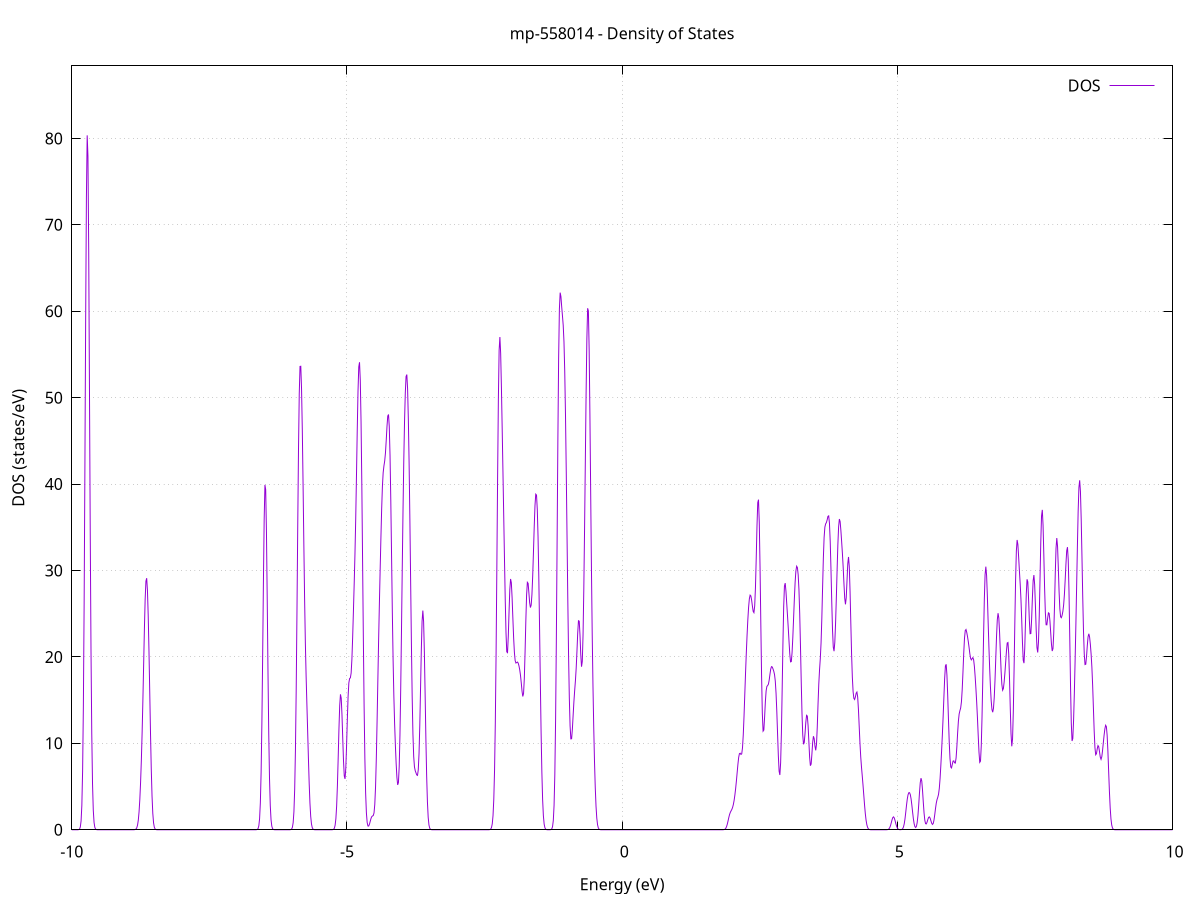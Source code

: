 set title 'mp-558014 - Density of States'
set xlabel 'Energy (eV)'
set ylabel 'DOS (states/eV)'
set grid
set xrange [-10:10]
set yrange [0:88.392]
set xzeroaxis lt -1
set terminal png size 800,600
set output 'mp-558014_dos_gnuplot.png'
plot '-' using 1:2 with lines title 'DOS'
-17.649100 0.000000
-17.635200 0.000000
-17.621400 0.000000
-17.607500 0.000000
-17.593700 0.000000
-17.579800 0.000000
-17.565900 0.000000
-17.552100 0.000000
-17.538200 0.000000
-17.524400 0.000000
-17.510500 0.000000
-17.496600 0.000000
-17.482800 0.000000
-17.468900 0.000000
-17.455000 0.000000
-17.441200 0.000000
-17.427300 0.000000
-17.413500 0.000000
-17.399600 0.000000
-17.385700 0.000000
-17.371900 0.000000
-17.358000 0.000000
-17.344200 0.000000
-17.330300 0.000000
-17.316400 0.000000
-17.302600 0.000000
-17.288700 0.000000
-17.274800 0.000000
-17.261000 0.000000
-17.247100 0.000000
-17.233300 0.000000
-17.219400 0.000000
-17.205500 0.000000
-17.191700 0.000000
-17.177800 0.000000
-17.164000 0.000000
-17.150100 0.000000
-17.136200 0.000000
-17.122400 0.000000
-17.108500 0.000000
-17.094600 0.000000
-17.080800 0.000000
-17.066900 0.000000
-17.053100 0.000000
-17.039200 0.000000
-17.025300 0.000000
-17.011500 0.000000
-16.997600 0.000000
-16.983800 0.000000
-16.969900 0.000000
-16.956000 0.000000
-16.942200 0.000000
-16.928300 0.000000
-16.914400 0.000000
-16.900600 0.000000
-16.886700 0.000000
-16.872900 0.000000
-16.859000 0.000000
-16.845100 0.000000
-16.831300 0.000000
-16.817400 0.000000
-16.803600 0.000000
-16.789700 0.000000
-16.775800 0.000000
-16.762000 0.000000
-16.748100 0.000000
-16.734200 0.000000
-16.720400 0.000000
-16.706500 0.000000
-16.692700 0.000000
-16.678800 0.000000
-16.664900 0.000000
-16.651100 0.000000
-16.637200 0.000000
-16.623400 0.000000
-16.609500 0.000000
-16.595600 0.000000
-16.581800 0.000000
-16.567900 0.000000
-16.554100 0.000000
-16.540200 0.000200
-16.526300 0.001300
-16.512500 0.006500
-16.498600 0.029200
-16.484700 0.113000
-16.470900 0.381700
-16.457000 1.122800
-16.443200 2.876500
-16.429300 6.416100
-16.415400 12.453400
-16.401600 21.019800
-16.387700 30.830300
-16.373900 39.264200
-16.360000 43.385800
-16.346100 41.562400
-16.332300 34.493800
-16.318400 24.784100
-16.304500 15.407200
-16.290700 8.282200
-16.276800 3.847800
-16.263000 1.544200
-16.249100 0.535100
-16.235200 0.160000
-16.221400 0.041300
-16.207500 0.009200
-16.193700 0.001800
-16.179800 0.000400
-16.165900 0.000500
-16.152100 0.003000
-16.138200 0.015600
-16.124300 0.069900
-16.110500 0.271800
-16.096600 0.915300
-16.082800 2.669100
-16.068900 6.742900
-16.055000 14.759800
-16.041200 27.999600
-16.027300 46.040100
-16.013500 65.630200
-15.999600 81.116500
-15.985700 86.935000
-15.971900 80.795800
-15.958000 65.118800
-15.944100 45.513900
-15.930300 27.585700
-15.916400 14.497400
-15.902600 6.605500
-15.888700 2.608900
-15.874800 0.893000
-15.861000 0.264900
-15.847100 0.068000
-15.833300 0.015100
-15.819400 0.002900
-15.805500 0.000500
-15.791700 0.000100
-15.777800 0.000000
-15.763900 0.000000
-15.750100 0.000000
-15.736200 0.000000
-15.722400 0.000000
-15.708500 0.000000
-15.694600 0.000000
-15.680800 0.000000
-15.666900 0.000000
-15.653100 0.000000
-15.639200 0.000000
-15.625300 0.000000
-15.611500 0.000000
-15.597600 0.000000
-15.583700 0.000000
-15.569900 0.000000
-15.556000 0.000000
-15.542200 0.000000
-15.528300 0.000000
-15.514400 0.000000
-15.500600 0.000000
-15.486700 0.000000
-15.472900 0.000000
-15.459000 0.000000
-15.445100 0.000000
-15.431300 0.000000
-15.417400 0.000000
-15.403500 0.000000
-15.389700 0.000000
-15.375800 0.000000
-15.362000 0.000000
-15.348100 0.000000
-15.334200 0.000000
-15.320400 0.000000
-15.306500 0.000000
-15.292700 0.000000
-15.278800 0.000000
-15.264900 0.000000
-15.251100 0.000000
-15.237200 0.000000
-15.223400 0.000000
-15.209500 0.000000
-15.195600 0.000000
-15.181800 0.000000
-15.167900 0.000000
-15.154000 0.000000
-15.140200 0.000200
-15.126300 0.001400
-15.112500 0.007800
-15.098600 0.037700
-15.084700 0.156700
-15.070900 0.564500
-15.057000 1.759300
-15.043200 4.744400
-15.029300 11.069200
-15.015400 22.341800
-15.001600 39.007600
-14.987700 58.908700
-14.973800 76.947000
-14.960000 86.933000
-14.946100 84.951900
-14.932300 71.811200
-14.918400 52.516500
-14.904500 33.232000
-14.890700 18.199500
-14.876800 8.627900
-14.863000 3.541600
-14.849100 1.259100
-14.835200 0.387700
-14.821400 0.103500
-14.807500 0.023900
-14.793600 0.004800
-14.779800 0.000800
-14.765900 0.000100
-14.752100 0.000000
-14.738200 0.000000
-14.724300 0.000000
-14.710500 0.000000
-14.696600 0.000000
-14.682800 0.000000
-14.668900 0.000000
-14.655000 0.000000
-14.641200 0.000000
-14.627300 0.000000
-14.613400 0.000000
-14.599600 0.000000
-14.585700 0.000000
-14.571900 0.000000
-14.558000 0.000000
-14.544100 0.000000
-14.530300 0.000000
-14.516400 0.000000
-14.502600 0.000000
-14.488700 0.000000
-14.474800 0.000000
-14.461000 0.000000
-14.447100 0.000000
-14.433200 0.000000
-14.419400 0.000000
-14.405500 0.000000
-14.391700 0.000000
-14.377800 0.000000
-14.363900 0.000000
-14.350100 0.000000
-14.336200 0.000000
-14.322400 0.000000
-14.308500 0.000000
-14.294600 0.000000
-14.280800 0.000000
-14.266900 0.000000
-14.253000 0.000000
-14.239200 0.000000
-14.225300 0.000000
-14.211500 0.000000
-14.197600 0.000000
-14.183700 0.000000
-14.169900 0.000000
-14.156000 0.000000
-14.142200 0.000000
-14.128300 0.000000
-14.114400 0.000000
-14.100600 0.000000
-14.086700 0.000000
-14.072800 0.000000
-14.059000 0.000000
-14.045100 0.000000
-14.031300 0.000000
-14.017400 0.000000
-14.003500 0.000000
-13.989700 0.000000
-13.975800 0.000000
-13.962000 0.000000
-13.948100 0.000000
-13.934200 0.000000
-13.920400 0.000000
-13.906500 0.000000
-13.892700 0.000000
-13.878800 0.000000
-13.864900 0.000000
-13.851100 0.000000
-13.837200 0.000000
-13.823300 0.000000
-13.809500 0.000000
-13.795600 0.000000
-13.781800 0.000000
-13.767900 0.000000
-13.754000 0.000000
-13.740200 0.000000
-13.726300 0.000000
-13.712500 0.000000
-13.698600 0.000000
-13.684700 0.000000
-13.670900 0.000000
-13.657000 0.000000
-13.643100 0.000000
-13.629300 0.000300
-13.615400 0.001600
-13.601600 0.007800
-13.587700 0.033500
-13.573800 0.126500
-13.560000 0.420600
-13.546100 1.233500
-13.532300 3.196500
-13.518400 7.330500
-13.504500 14.888500
-13.490700 26.786400
-13.476800 42.671900
-13.462900 60.133300
-13.449100 74.855500
-13.435200 82.170900
-13.421400 79.388200
-13.407500 67.367800
-13.393600 50.109600
-13.379800 32.607000
-13.365900 18.528100
-13.352100 9.178300
-13.338200 3.958000
-13.324300 1.484000
-13.310500 0.483200
-13.296600 0.136500
-13.282700 0.033400
-13.268900 0.007100
-13.255000 0.001300
-13.241200 0.000200
-13.227300 0.000000
-13.213400 0.000000
-13.199600 0.000000
-13.185700 0.000000
-13.171900 0.000000
-13.158000 0.000000
-13.144100 0.000000
-13.130300 0.000000
-13.116400 0.000000
-13.102500 0.000000
-13.088700 0.000000
-13.074800 0.000000
-13.061000 0.000000
-13.047100 0.000000
-13.033200 0.000000
-13.019400 0.000000
-13.005500 0.000000
-12.991700 0.000000
-12.977800 0.000000
-12.963900 0.000000
-12.950100 0.000000
-12.936200 0.000000
-12.922300 0.000000
-12.908500 0.000000
-12.894600 0.000000
-12.880800 0.000000
-12.866900 0.000000
-12.853000 0.000000
-12.839200 0.000000
-12.825300 0.000000
-12.811500 0.000000
-12.797600 0.000000
-12.783700 0.000000
-12.769900 0.000000
-12.756000 0.000000
-12.742200 0.000000
-12.728300 0.000000
-12.714400 0.000000
-12.700600 0.000000
-12.686700 0.000000
-12.672800 0.000000
-12.659000 0.000000
-12.645100 0.000000
-12.631300 0.000000
-12.617400 0.000000
-12.603500 0.000000
-12.589700 0.000000
-12.575800 0.000000
-12.562000 0.000000
-12.548100 0.000000
-12.534200 0.000000
-12.520400 0.000000
-12.506500 0.000000
-12.492600 0.000000
-12.478800 0.000000
-12.464900 0.000000
-12.451100 0.000000
-12.437200 0.000000
-12.423300 0.000000
-12.409500 0.000000
-12.395600 0.000000
-12.381800 0.000000
-12.367900 0.000000
-12.354000 0.000000
-12.340200 0.000000
-12.326300 0.000000
-12.312400 0.000000
-12.298600 0.000000
-12.284700 0.000000
-12.270900 0.000000
-12.257000 0.000000
-12.243100 0.000000
-12.229300 0.000000
-12.215400 0.000000
-12.201600 0.000000
-12.187700 0.000000
-12.173800 0.000000
-12.160000 0.000000
-12.146100 0.000000
-12.132200 0.000000
-12.118400 0.000000
-12.104500 0.000000
-12.090700 0.000000
-12.076800 0.000000
-12.062900 0.000000
-12.049100 0.000000
-12.035200 0.000000
-12.021400 0.000000
-12.007500 0.000000
-11.993600 0.000000
-11.979800 0.000000
-11.965900 0.000000
-11.952000 0.000000
-11.938200 0.000000
-11.924300 0.000000
-11.910500 0.000000
-11.896600 0.000000
-11.882700 0.000000
-11.868900 0.000000
-11.855000 0.000000
-11.841200 0.000000
-11.827300 0.000000
-11.813400 0.000000
-11.799600 0.000100
-11.785700 0.000600
-11.771800 0.003600
-11.758000 0.017800
-11.744100 0.075500
-11.730300 0.278200
-11.716400 0.890800
-11.702500 2.481900
-11.688700 6.027800
-11.674800 12.786200
-11.661000 23.740200
-11.647100 38.675800
-11.633200 55.428600
-11.619400 70.076000
-11.605500 78.377200
-11.591600 77.778000
-11.577800 68.675400
-11.563900 54.097000
-11.550100 38.103900
-11.536200 24.041200
-11.522300 13.601400
-11.508500 6.901100
-11.494600 3.137500
-11.480800 1.275800
-11.466900 0.462800
-11.453000 0.149200
-11.439200 0.042600
-11.425300 0.010700
-11.411500 0.002400
-11.397600 0.000500
-11.383700 0.000100
-11.369900 0.000000
-11.356000 0.000000
-11.342100 0.000000
-11.328300 0.000000
-11.314400 0.000000
-11.300600 0.000000
-11.286700 0.000000
-11.272800 0.000000
-11.259000 0.000000
-11.245100 0.000000
-11.231300 0.000000
-11.217400 0.000000
-11.203500 0.000000
-11.189700 0.000000
-11.175800 0.000000
-11.161900 0.000000
-11.148100 0.000000
-11.134200 0.000000
-11.120400 0.000000
-11.106500 0.000000
-11.092600 0.000000
-11.078800 0.000000
-11.064900 0.000000
-11.051100 0.000000
-11.037200 0.000000
-11.023300 0.000000
-11.009500 0.000000
-10.995600 0.000000
-10.981700 0.000000
-10.967900 0.000000
-10.954000 0.000000
-10.940200 0.000000
-10.926300 0.000000
-10.912400 0.000000
-10.898600 0.000000
-10.884700 0.000000
-10.870900 0.000000
-10.857000 0.000000
-10.843100 0.000000
-10.829300 0.000000
-10.815400 0.000000
-10.801500 0.000000
-10.787700 0.000000
-10.773800 0.000000
-10.760000 0.000000
-10.746100 0.000000
-10.732200 0.000000
-10.718400 0.000000
-10.704500 0.000000
-10.690700 0.000000
-10.676800 0.000000
-10.662900 0.000000
-10.649100 0.000000
-10.635200 0.000000
-10.621300 0.000000
-10.607500 0.000000
-10.593600 0.000000
-10.579800 0.000000
-10.565900 0.000000
-10.552000 0.000000
-10.538200 0.000000
-10.524300 0.000000
-10.510500 0.000000
-10.496600 0.000000
-10.482700 0.000000
-10.468900 0.000000
-10.455000 0.000000
-10.441100 0.000000
-10.427300 0.000000
-10.413400 0.000000
-10.399600 0.000000
-10.385700 0.000000
-10.371800 0.000000
-10.358000 0.000000
-10.344100 0.000000
-10.330300 0.000000
-10.316400 0.000000
-10.302500 0.000000
-10.288700 0.000000
-10.274800 0.000000
-10.260900 0.000000
-10.247100 0.000000
-10.233200 0.000000
-10.219400 0.000000
-10.205500 0.000000
-10.191600 0.000000
-10.177800 0.000000
-10.163900 0.000000
-10.150100 0.000000
-10.136200 0.000000
-10.122300 0.000000
-10.108500 0.000000
-10.094600 0.000000
-10.080800 0.000000
-10.066900 0.000000
-10.053000 0.000000
-10.039200 0.000000
-10.025300 0.000000
-10.011400 0.000000
-9.997600 0.000000
-9.983700 0.000000
-9.969900 0.000000
-9.956000 0.000000
-9.942100 0.000000
-9.928300 0.000000
-9.914400 0.000100
-9.900600 0.000700
-9.886700 0.004200
-9.872800 0.020600
-9.859000 0.087500
-9.845100 0.321300
-9.831200 1.022500
-9.817400 2.825000
-9.803500 6.790700
-9.789700 14.232400
-9.775800 26.071700
-9.761900 41.849600
-9.748100 59.015700
-9.734200 73.296100
-9.720400 80.356400
-9.706500 77.920800
-9.692600 66.944200
-9.678800 51.029100
-9.664900 34.554100
-9.651000 20.807300
-9.637200 11.151300
-9.623300 5.321600
-9.609500 2.261200
-9.595600 0.854700
-9.581700 0.286900
-9.567900 0.085300
-9.554000 0.022400
-9.540200 0.005200
-9.526300 0.001000
-9.512400 0.000200
-9.498600 0.000000
-9.484700 0.000000
-9.470800 0.000000
-9.457000 0.000000
-9.443100 0.000000
-9.429300 0.000000
-9.415400 0.000000
-9.401500 0.000000
-9.387700 0.000000
-9.373800 0.000000
-9.360000 0.000000
-9.346100 0.000000
-9.332200 0.000000
-9.318400 0.000000
-9.304500 0.000000
-9.290600 0.000000
-9.276800 0.000000
-9.262900 0.000000
-9.249100 0.000000
-9.235200 0.000000
-9.221300 0.000000
-9.207500 0.000000
-9.193600 0.000000
-9.179800 0.000000
-9.165900 0.000000
-9.152000 0.000000
-9.138200 0.000000
-9.124300 0.000000
-9.110400 0.000000
-9.096600 0.000000
-9.082700 0.000000
-9.068900 0.000000
-9.055000 0.000000
-9.041100 0.000000
-9.027300 0.000000
-9.013400 0.000000
-8.999600 0.000000
-8.985700 0.000000
-8.971800 0.000000
-8.958000 0.000000
-8.944100 0.000000
-8.930200 0.000000
-8.916400 0.000000
-8.902500 0.000100
-8.888700 0.000500
-8.874800 0.002100
-8.860900 0.008300
-8.847100 0.028600
-8.833200 0.086500
-8.819400 0.229300
-8.805500 0.535600
-8.791600 1.112100
-8.777800 2.072300
-8.763900 3.509100
-8.750100 5.480700
-8.736200 8.025200
-8.722300 11.175800
-8.708500 14.920900
-8.694600 19.087400
-8.680700 23.231500
-8.666900 26.679900
-8.653000 28.767700
-8.639200 29.112000
-8.625300 27.701400
-8.611400 24.779600
-8.597600 20.712600
-8.583700 15.983200
-8.569900 11.213600
-8.556000 7.047000
-8.542100 3.918300
-8.528300 1.910000
-8.514400 0.811000
-8.500500 0.298700
-8.486700 0.095100
-8.472800 0.026200
-8.459000 0.006200
-8.445100 0.001300
-8.431200 0.000200
-8.417400 0.000000
-8.403500 0.000000
-8.389700 0.000000
-8.375800 0.000000
-8.361900 0.000000
-8.348100 0.000000
-8.334200 0.000000
-8.320300 0.000000
-8.306500 0.000000
-8.292600 0.000000
-8.278800 0.000000
-8.264900 0.000000
-8.251000 0.000000
-8.237200 0.000000
-8.223300 0.000000
-8.209500 0.000000
-8.195600 0.000000
-8.181700 0.000000
-8.167900 0.000000
-8.154000 0.000000
-8.140100 0.000000
-8.126300 0.000000
-8.112400 0.000000
-8.098600 0.000000
-8.084700 0.000000
-8.070800 0.000000
-8.057000 0.000000
-8.043100 0.000000
-8.029300 0.000000
-8.015400 0.000000
-8.001500 0.000000
-7.987700 0.000000
-7.973800 0.000000
-7.959900 0.000000
-7.946100 0.000000
-7.932200 0.000000
-7.918400 0.000000
-7.904500 0.000000
-7.890600 0.000000
-7.876800 0.000000
-7.862900 0.000000
-7.849100 0.000000
-7.835200 0.000000
-7.821300 0.000000
-7.807500 0.000000
-7.793600 0.000000
-7.779700 0.000000
-7.765900 0.000000
-7.752000 0.000000
-7.738200 0.000000
-7.724300 0.000000
-7.710400 0.000000
-7.696600 0.000000
-7.682700 0.000000
-7.668900 0.000000
-7.655000 0.000000
-7.641100 0.000000
-7.627300 0.000000
-7.613400 0.000000
-7.599500 0.000000
-7.585700 0.000000
-7.571800 0.000000
-7.558000 0.000000
-7.544100 0.000000
-7.530200 0.000000
-7.516400 0.000000
-7.502500 0.000000
-7.488700 0.000000
-7.474800 0.000000
-7.460900 0.000000
-7.447100 0.000000
-7.433200 0.000000
-7.419400 0.000000
-7.405500 0.000000
-7.391600 0.000000
-7.377800 0.000000
-7.363900 0.000000
-7.350000 0.000000
-7.336200 0.000000
-7.322300 0.000000
-7.308500 0.000000
-7.294600 0.000000
-7.280700 0.000000
-7.266900 0.000000
-7.253000 0.000000
-7.239200 0.000000
-7.225300 0.000000
-7.211400 0.000000
-7.197600 0.000000
-7.183700 0.000000
-7.169800 0.000000
-7.156000 0.000000
-7.142100 0.000000
-7.128300 0.000000
-7.114400 0.000000
-7.100500 0.000000
-7.086700 0.000000
-7.072800 0.000000
-7.059000 0.000000
-7.045100 0.000000
-7.031200 0.000000
-7.017400 0.000000
-7.003500 0.000000
-6.989600 0.000000
-6.975800 0.000000
-6.961900 0.000000
-6.948100 0.000000
-6.934200 0.000000
-6.920300 0.000000
-6.906500 0.000000
-6.892600 0.000000
-6.878800 0.000000
-6.864900 0.000000
-6.851000 0.000000
-6.837200 0.000000
-6.823300 0.000000
-6.809400 0.000000
-6.795600 0.000000
-6.781700 0.000000
-6.767900 0.000000
-6.754000 0.000000
-6.740100 0.000000
-6.726300 0.000000
-6.712400 0.000000
-6.698600 0.000000
-6.684700 0.000000
-6.670800 0.000300
-6.657000 0.001700
-6.643100 0.008700
-6.629200 0.037500
-6.615400 0.140600
-6.601500 0.455700
-6.587700 1.279800
-6.573800 3.121100
-6.559900 6.626800
-6.546100 12.285500
-6.532200 19.952100
-6.518400 28.481400
-6.504500 35.852400
-6.490600 39.907400
-6.476800 39.356000
-6.462900 34.417600
-6.449000 26.685500
-6.435200 18.322900
-6.421300 11.120700
-6.407500 5.952700
-6.393600 2.803600
-6.379700 1.159200
-6.365900 0.419900
-6.352000 0.133000
-6.338200 0.036700
-6.324300 0.008900
-6.310400 0.001900
-6.296600 0.000300
-6.282700 0.000100
-6.268800 0.000000
-6.255000 0.000000
-6.241100 0.000000
-6.227300 0.000000
-6.213400 0.000000
-6.199500 0.000000
-6.185700 0.000000
-6.171800 0.000000
-6.158000 0.000000
-6.144100 0.000000
-6.130200 0.000000
-6.116400 0.000000
-6.102500 0.000000
-6.088700 0.000000
-6.074800 0.000000
-6.060900 0.000200
-6.047100 0.001000
-6.033200 0.005200
-6.019300 0.022600
-6.005500 0.085700
-5.991600 0.284100
-5.977800 0.823800
-5.963900 2.096400
-5.950000 4.693900
-5.936200 9.273900
-5.922300 16.221100
-5.908500 25.224400
-5.894600 35.081200
-5.880700 44.019500
-5.866900 50.450100
-5.853000 53.616600
-5.839100 53.633300
-5.825300 51.005000
-5.811400 46.244000
-5.797600 39.957000
-5.783700 33.078400
-5.769800 26.714500
-5.756000 21.602600
-5.742100 17.729200
-5.728300 14.520500
-5.714400 11.412700
-5.700500 8.275300
-5.686700 5.382700
-5.672800 3.088900
-5.658900 1.549500
-5.645100 0.676000
-5.631200 0.255800
-5.617400 0.083800
-5.603500 0.023800
-5.589600 0.005800
-5.575800 0.001200
-5.561900 0.000200
-5.548100 0.000000
-5.534200 0.000000
-5.520300 0.000000
-5.506500 0.000000
-5.492600 0.000000
-5.478700 0.000000
-5.464900 0.000000
-5.451000 0.000000
-5.437200 0.000000
-5.423300 0.000000
-5.409400 0.000000
-5.395600 0.000000
-5.381700 0.000000
-5.367900 0.000000
-5.354000 0.000000
-5.340100 0.000000
-5.326300 0.000000
-5.312400 0.000000
-5.298500 0.000100
-5.284700 0.000600
-5.270800 0.003200
-5.257000 0.014100
-5.243100 0.054400
-5.229200 0.180400
-5.215400 0.516900
-5.201500 1.279700
-5.187700 2.741300
-5.173800 5.092100
-5.159900 8.225400
-5.146100 11.598400
-5.132200 14.348400
-5.118300 15.672300
-5.104500 15.230700
-5.090600 13.296200
-5.076800 10.587500
-5.062900 7.972300
-5.049000 6.227400
-5.035200 5.889700
-5.021300 7.133300
-5.007500 9.662500
-4.993600 12.730600
-4.979700 15.399300
-4.965900 16.996200
-4.952000 17.504000
-4.938200 17.579000
-4.924300 18.128100
-4.910400 19.721700
-4.896600 22.282600
-4.882700 25.308800
-4.868800 28.442900
-4.855000 31.843600
-4.841100 35.962200
-4.827300 40.929700
-4.813400 46.187400
-4.799500 50.716700
-4.785700 53.559200
-4.771800 54.099800
-4.758000 52.014700
-4.744100 47.214200
-4.730200 39.998900
-4.716400 31.235300
-4.702500 22.232500
-4.688600 14.293600
-4.674800 8.243800
-4.660900 4.246800
-4.647100 1.960500
-4.633200 0.849200
-4.619300 0.440600
-4.605500 0.427300
-4.591600 0.639900
-4.577800 0.966500
-4.563900 1.294200
-4.550000 1.515700
-4.536200 1.595200
-4.522300 1.645100
-4.508400 1.954100
-4.494600 2.931800
-4.480700 4.966100
-4.466900 8.223300
-4.453000 12.491600
-4.439100 17.222800
-4.425300 21.829400
-4.411400 26.034600
-4.397600 29.934100
-4.383700 33.672600
-4.369800 37.085100
-4.356000 39.734600
-4.342100 41.337000
-4.328200 42.111500
-4.314400 42.679200
-4.300500 43.613200
-4.286700 45.053500
-4.272800 46.667000
-4.258900 47.872100
-4.245100 48.053200
-4.231200 46.653600
-4.217400 43.300400
-4.203500 38.068600
-4.189600 31.666500
-4.175800 25.217500
-4.161900 19.692000
-4.148000 15.453500
-4.134200 12.283600
-4.120300 9.772000
-4.106500 7.681600
-4.092600 6.063500
-4.078700 5.192600
-4.064900 5.465300
-4.051000 7.293000
-4.037200 10.947800
-4.023300 16.372000
-4.009400 23.070200
-3.995600 30.211500
-3.981700 36.938900
-3.967800 42.684600
-3.954000 47.241400
-3.940100 50.550400
-3.926300 52.451600
-3.912400 52.671600
-3.898500 51.019300
-3.884700 47.526600
-3.870800 42.402300
-3.857000 35.972700
-3.843100 28.771100
-3.829200 21.628500
-3.815400 15.504500
-3.801500 11.086000
-3.787600 8.486000
-3.773800 7.284900
-3.759900 6.834300
-3.746100 6.591900
-3.732200 6.346400
-3.718300 6.295200
-3.704500 6.944800
-3.690600 8.824200
-3.676800 12.117000
-3.662900 16.424600
-3.649000 20.813800
-3.635200 24.123000
-3.621300 25.366200
-3.607500 24.083000
-3.593600 20.527800
-3.579700 15.602100
-3.565900 10.498400
-3.552000 6.212900
-3.538100 3.215900
-3.524300 1.449500
-3.510400 0.567100
-3.496600 0.192100
-3.482700 0.056200
-3.468800 0.014200
-3.455000 0.003100
-3.441100 0.000600
-3.427300 0.000100
-3.413400 0.000000
-3.399500 0.000000
-3.385700 0.000000
-3.371800 0.000000
-3.357900 0.000000
-3.344100 0.000000
-3.330200 0.000000
-3.316400 0.000000
-3.302500 0.000000
-3.288600 0.000000
-3.274800 0.000000
-3.260900 0.000000
-3.247100 0.000000
-3.233200 0.000000
-3.219300 0.000000
-3.205500 0.000000
-3.191600 0.000000
-3.177700 0.000000
-3.163900 0.000000
-3.150000 0.000000
-3.136200 0.000000
-3.122300 0.000000
-3.108400 0.000000
-3.094600 0.000000
-3.080700 0.000000
-3.066900 0.000000
-3.053000 0.000000
-3.039100 0.000000
-3.025300 0.000000
-3.011400 0.000000
-2.997500 0.000000
-2.983700 0.000000
-2.969800 0.000000
-2.956000 0.000000
-2.942100 0.000000
-2.928200 0.000000
-2.914400 0.000000
-2.900500 0.000000
-2.886700 0.000000
-2.872800 0.000000
-2.858900 0.000000
-2.845100 0.000000
-2.831200 0.000000
-2.817300 0.000000
-2.803500 0.000000
-2.789600 0.000000
-2.775800 0.000000
-2.761900 0.000000
-2.748000 0.000000
-2.734200 0.000000
-2.720300 0.000000
-2.706500 0.000000
-2.692600 0.000000
-2.678700 0.000000
-2.664900 0.000000
-2.651000 0.000000
-2.637100 0.000000
-2.623300 0.000000
-2.609400 0.000000
-2.595600 0.000000
-2.581700 0.000000
-2.567800 0.000000
-2.554000 0.000000
-2.540100 0.000000
-2.526300 0.000000
-2.512400 0.000000
-2.498500 0.000000
-2.484700 0.000000
-2.470800 0.000000
-2.456900 0.000000
-2.443100 0.000300
-2.429200 0.001500
-2.415400 0.006700
-2.401500 0.026100
-2.387600 0.088300
-2.373800 0.262500
-2.359900 0.693200
-2.346100 1.642100
-2.332200 3.525100
-2.318300 6.908700
-2.304500 12.394500
-2.290600 20.310700
-2.276800 30.257500
-2.262900 40.818600
-2.249000 49.864700
-2.235200 55.498300
-2.221300 57.018700
-2.207400 55.119400
-2.193600 51.196900
-2.179700 46.449200
-2.165900 41.471800
-2.152000 36.422600
-2.138100 31.387500
-2.124300 26.653600
-2.110400 22.806000
-2.096600 20.587600
-2.082700 20.501300
-2.068800 22.369800
-2.055000 25.239500
-2.041100 27.797300
-2.027200 29.020300
-2.013400 28.589300
-1.999500 26.853000
-1.985700 24.501700
-1.971800 22.230200
-1.957900 20.526600
-1.944100 19.582900
-1.930200 19.293500
-1.916400 19.347500
-1.902500 19.407200
-1.888600 19.283200
-1.874800 18.968000
-1.860900 18.506800
-1.847000 17.871200
-1.833200 17.011500
-1.819300 16.053700
-1.805500 15.426800
-1.791600 15.750300
-1.777700 17.486600
-1.763900 20.548600
-1.750000 24.155500
-1.736200 27.147500
-1.722300 28.634400
-1.708400 28.512200
-1.694600 27.430200
-1.680700 26.282400
-1.666800 25.712700
-1.653000 26.001400
-1.639100 27.225500
-1.625300 29.351900
-1.611400 32.147100
-1.597500 35.095300
-1.583700 37.517500
-1.569800 38.833000
-1.556000 38.727800
-1.542100 37.100400
-1.528200 33.922800
-1.514400 29.255900
-1.500500 23.433300
-1.486600 17.163400
-1.472800 11.346200
-1.458900 6.703400
-1.445100 3.514500
-1.431200 1.627000
-1.417300 0.662600
-1.403500 0.236600
-1.389600 0.073900
-1.375800 0.020200
-1.361900 0.004800
-1.348000 0.001000
-1.334200 0.000300
-1.320300 0.001000
-1.306400 0.005400
-1.292600 0.025100
-1.278700 0.101500
-1.264900 0.354600
-1.251000 1.071400
-1.237100 2.806500
-1.223300 6.385700
-1.209400 12.656700
-1.195600 21.935500
-1.181700 33.420500
-1.167800 45.113800
-1.154000 54.590500
-1.140100 60.254200
-1.126200 62.153700
-1.112400 61.696800
-1.098500 60.525500
-1.084700 59.482100
-1.070800 58.372300
-1.056900 56.448800
-1.043100 53.045900
-1.029200 47.935200
-1.015400 41.377300
-1.001500 34.020900
-0.987600 26.717600
-0.973800 20.281900
-0.959900 15.292800
-0.946100 12.031900
-0.932200 10.516900
-0.918300 10.531300
-0.904500 11.634800
-0.890600 13.240200
-0.876700 14.808700
-0.862900 16.091800
-0.849000 17.248300
-0.835200 18.682600
-0.821300 20.625100
-0.807400 22.745100
-0.793600 24.186900
-0.779700 24.137400
-0.765900 22.531300
-0.752000 20.291400
-0.738100 18.868900
-0.724300 19.465900
-0.710400 22.545700
-0.696500 27.876800
-0.682700 34.854300
-0.668800 42.703100
-0.655000 50.438700
-0.641100 56.788200
-0.627200 60.345300
-0.613400 60.032200
-0.599500 55.643200
-0.585700 48.085400
-0.571800 39.049500
-0.557900 30.247300
-0.544100 22.718600
-0.530200 16.670100
-0.516300 11.837300
-0.502500 7.948200
-0.488600 4.915000
-0.474800 2.738900
-0.460900 1.354800
-0.447000 0.589200
-0.433200 0.223900
-0.419300 0.074100
-0.405500 0.021300
-0.391600 0.005300
-0.377700 0.001100
-0.363900 0.000200
-0.350000 0.000000
-0.336100 0.000000
-0.322300 0.000000
-0.308400 0.000000
-0.294600 0.000000
-0.280700 0.000000
-0.266800 0.000000
-0.253000 0.000000
-0.239100 0.000000
-0.225300 0.000000
-0.211400 0.000000
-0.197500 0.000000
-0.183700 0.000000
-0.169800 0.000000
-0.155900 0.000000
-0.142100 0.000000
-0.128200 0.000000
-0.114400 0.000000
-0.100500 0.000000
-0.086600 0.000000
-0.072800 0.000000
-0.058900 0.000000
-0.045100 0.000000
-0.031200 0.000000
-0.017300 0.000000
-0.003500 0.000000
0.010400 0.000000
0.024300 0.000000
0.038100 0.000000
0.052000 0.000000
0.065800 0.000000
0.079700 0.000000
0.093600 0.000000
0.107400 0.000000
0.121300 0.000000
0.135100 0.000000
0.149000 0.000000
0.162900 0.000000
0.176700 0.000000
0.190600 0.000000
0.204500 0.000000
0.218300 0.000000
0.232200 0.000000
0.246000 0.000000
0.259900 0.000000
0.273800 0.000000
0.287600 0.000000
0.301500 0.000000
0.315300 0.000000
0.329200 0.000000
0.343100 0.000000
0.356900 0.000000
0.370800 0.000000
0.384600 0.000000
0.398500 0.000000
0.412400 0.000000
0.426200 0.000000
0.440100 0.000000
0.454000 0.000000
0.467800 0.000000
0.481700 0.000000
0.495500 0.000000
0.509400 0.000000
0.523300 0.000000
0.537100 0.000000
0.551000 0.000000
0.564800 0.000000
0.578700 0.000000
0.592600 0.000000
0.606400 0.000000
0.620300 0.000000
0.634200 0.000000
0.648000 0.000000
0.661900 0.000000
0.675700 0.000000
0.689600 0.000000
0.703500 0.000000
0.717300 0.000000
0.731200 0.000000
0.745000 0.000000
0.758900 0.000000
0.772800 0.000000
0.786600 0.000000
0.800500 0.000000
0.814400 0.000000
0.828200 0.000000
0.842100 0.000000
0.855900 0.000000
0.869800 0.000000
0.883700 0.000000
0.897500 0.000000
0.911400 0.000000
0.925200 0.000000
0.939100 0.000000
0.953000 0.000000
0.966800 0.000000
0.980700 0.000000
0.994600 0.000000
1.008400 0.000000
1.022300 0.000000
1.036100 0.000000
1.050000 0.000000
1.063900 0.000000
1.077700 0.000000
1.091600 0.000000
1.105400 0.000000
1.119300 0.000000
1.133200 0.000000
1.147000 0.000000
1.160900 0.000000
1.174800 0.000000
1.188600 0.000000
1.202500 0.000000
1.216300 0.000000
1.230200 0.000000
1.244100 0.000000
1.257900 0.000000
1.271800 0.000000
1.285600 0.000000
1.299500 0.000000
1.313400 0.000000
1.327200 0.000000
1.341100 0.000000
1.355000 0.000000
1.368800 0.000000
1.382700 0.000000
1.396500 0.000000
1.410400 0.000000
1.424300 0.000000
1.438100 0.000000
1.452000 0.000000
1.465800 0.000000
1.479700 0.000000
1.493600 0.000000
1.507400 0.000000
1.521300 0.000000
1.535100 0.000000
1.549000 0.000000
1.562900 0.000000
1.576700 0.000000
1.590600 0.000000
1.604500 0.000000
1.618300 0.000000
1.632200 0.000000
1.646000 0.000000
1.659900 0.000000
1.673800 0.000000
1.687600 0.000000
1.701500 0.000000
1.715300 0.000000
1.729200 0.000000
1.743100 0.000000
1.756900 0.000000
1.770800 0.000000
1.784700 0.000000
1.798500 0.000100
1.812400 0.000400
1.826200 0.001700
1.840100 0.006600
1.854000 0.022000
1.867800 0.063300
1.881700 0.156900
1.895500 0.335200
1.909400 0.618700
1.923300 0.991900
1.937100 1.394300
1.951000 1.747200
1.964900 2.003800
1.978700 2.181800
1.992600 2.347800
2.006400 2.574400
2.020300 2.911600
2.034200 3.384800
2.048000 4.000400
2.061900 4.752600
2.075700 5.629900
2.089600 6.602200
2.103500 7.576300
2.117300 8.374900
2.131200 8.814600
2.145100 8.858300
2.158900 8.716100
2.172800 8.788700
2.186600 9.473600
2.200500 10.955800
2.214400 13.115800
2.228200 15.618300
2.242100 18.119400
2.255900 20.426000
2.269800 22.491000
2.283700 24.291200
2.297500 25.741900
2.311400 26.721600
2.325300 27.152900
2.339100 27.058000
2.353000 26.564400
2.366800 25.879300
2.380700 25.275600
2.394600 25.126000
2.408400 25.909800
2.422300 28.021500
2.436100 31.376500
2.450000 35.126500
2.463900 37.850400
2.477700 38.200900
2.491600 35.583700
2.505500 30.437900
2.519300 24.025800
2.533200 17.927600
2.547000 13.491700
2.560900 11.411600
2.574800 11.543200
2.588600 13.047300
2.602500 14.829900
2.616300 16.079600
2.630200 16.591800
2.644100 16.691100
2.657900 16.850600
2.671800 17.316100
2.685700 17.990000
2.699500 18.586200
2.713400 18.876400
2.727200 18.837300
2.741100 18.614700
2.755000 18.342400
2.768800 17.961500
2.782700 17.204600
2.796500 15.787200
2.810400 13.651200
2.824300 11.068800
2.838100 8.565600
2.852000 6.778400
2.865800 6.340400
2.879700 7.752900
2.893600 11.160700
2.907400 16.097400
2.921300 21.442500
2.935200 25.802600
2.949000 28.193400
2.962900 28.543300
2.976700 27.578400
2.990600 26.177100
3.004500 24.780000
3.018300 23.352100
3.032200 21.801400
3.046000 20.338500
3.059900 19.428700
3.073800 19.462700
3.087600 20.503400
3.101500 22.305800
3.115400 24.502800
3.129200 26.731700
3.143100 28.645500
3.156900 29.945600
3.170800 30.495700
3.184700 30.339100
3.198500 29.503600
3.212400 27.820000
3.226200 25.061600
3.240100 21.316500
3.254000 17.172800
3.267800 13.488800
3.281700 10.968700
3.295600 9.893500
3.309400 10.111100
3.323300 11.162500
3.337100 12.422200
3.351000 13.246300
3.364900 13.156600
3.378700 12.032000
3.392600 10.214800
3.406400 8.419300
3.420300 7.414500
3.434200 7.606500
3.448000 8.765600
3.461900 10.120000
3.475800 10.825000
3.489600 10.536400
3.503500 9.680100
3.517300 9.190100
3.531200 9.873300
3.545100 11.847800
3.558900 14.469800
3.572800 16.833900
3.586600 18.493400
3.600500 19.813800
3.614400 21.624700
3.628200 24.452900
3.642100 28.017700
3.656000 31.423500
3.669800 33.834800
3.683700 35.025800
3.697500 35.396000
3.711400 35.552200
3.725300 35.862400
3.739100 36.262500
3.753000 36.322900
3.766800 35.479100
3.780700 33.365200
3.794600 30.115200
3.808400 26.405700
3.822300 23.161000
3.836200 21.135100
3.850000 20.663700
3.863900 21.676500
3.877700 23.855000
3.891600 26.781500
3.905500 29.989400
3.919300 32.939500
3.933200 35.059800
3.947000 35.955800
3.960900 35.657300
3.974800 34.608400
3.988600 33.312200
4.002500 31.944000
4.016400 30.354800
4.030200 28.496200
4.044100 26.808000
4.057900 26.085800
4.071800 26.852000
4.085700 28.790100
4.099500 30.785300
4.113400 31.568500
4.127200 30.446700
4.141100 27.611600
4.155000 23.916800
4.168800 20.367000
4.182700 17.654700
4.196500 15.982900
4.210400 15.202800
4.224300 15.072600
4.238100 15.370000
4.252000 15.803700
4.265900 15.938800
4.279700 15.349800
4.293600 13.918400
4.307400 11.961400
4.321300 10.010900
4.335200 8.436800
4.349000 7.251200
4.362900 6.229100
4.376700 5.163200
4.390600 4.011900
4.404500 2.872400
4.418300 1.875700
4.432200 1.107900
4.446100 0.586700
4.459900 0.276000
4.473800 0.114400
4.487600 0.041500
4.501500 0.013100
4.515400 0.003600
4.529200 0.000800
4.543100 0.000200
4.556900 0.000000
4.570800 0.000000
4.584700 0.000000
4.598500 0.000000
4.612400 0.000000
4.626300 0.000000
4.640100 0.000000
4.654000 0.000000
4.667800 0.000000
4.681700 0.000000
4.695600 0.000000
4.709400 0.000000
4.723300 0.000000
4.737100 0.000000
4.751000 0.000000
4.764900 0.000000
4.778700 0.000200
4.792600 0.000900
4.806500 0.003800
4.820300 0.013400
4.834200 0.041100
4.848000 0.108300
4.861900 0.245000
4.875800 0.476500
4.889600 0.796100
4.903500 1.142700
4.917300 1.409300
4.931200 1.493300
4.945100 1.359600
4.958900 1.063600
4.972800 0.714800
4.986700 0.412800
5.000500 0.204800
5.014400 0.087300
5.028200 0.032100
5.042100 0.010800
5.056000 0.006100
5.069800 0.013900
5.083700 0.044600
5.097500 0.128000
5.111400 0.317000
5.125300 0.676900
5.139100 1.250200
5.153000 2.007400
5.166900 2.828500
5.180700 3.548400
5.194600 4.045500
5.208400 4.287300
5.222300 4.292000
5.236200 4.060000
5.250000 3.573200
5.263900 2.860400
5.277700 2.040700
5.291600 1.280000
5.305500 0.706600
5.319300 0.368000
5.333200 0.261200
5.347100 0.396200
5.360900 0.834100
5.374800 1.656200
5.388600 2.862100
5.402500 4.256400
5.416400 5.439800
5.430200 5.973800
5.444100 5.637200
5.457900 4.573400
5.471800 3.198100
5.485700 1.951900
5.499500 1.101700
5.513400 0.704000
5.527200 0.680900
5.541100 0.898600
5.555000 1.202600
5.568800 1.437900
5.582700 1.490300
5.596600 1.334700
5.610400 1.046200
5.624300 0.761300
5.638100 0.619100
5.652000 0.720800
5.665900 1.105600
5.679700 1.727800
5.693600 2.446000
5.707400 3.071800
5.721300 3.487200
5.735200 3.754400
5.749000 4.106200
5.762900 4.796800
5.776800 5.931600
5.790600 7.425400
5.804500 9.126300
5.818300 10.978300
5.832200 13.043000
5.846100 15.314200
5.859900 17.486400
5.873800 18.956700
5.887600 19.148000
5.901500 17.897600
5.915400 15.558600
5.929200 12.771800
5.943100 10.175700
5.957000 8.253100
5.970800 7.262400
5.984700 7.155900
5.998500 7.558400
6.012400 7.944400
6.026300 7.976300
6.040100 7.750600
6.054000 7.718600
6.067800 8.314700
6.081700 9.594300
6.095600 11.181100
6.109400 12.550500
6.123300 13.391600
6.137200 13.778800
6.151000 14.093100
6.164900 14.800300
6.178700 16.197300
6.192600 18.215100
6.206500 20.398200
6.220300 22.141400
6.234200 23.055000
6.248000 23.172400
6.261900 22.827400
6.275800 22.333100
6.289600 21.777400
6.303500 21.113200
6.317400 20.392700
6.331200 19.840800
6.345100 19.662500
6.358900 19.800600
6.372800 19.923900
6.386700 19.668200
6.400500 18.892600
6.414400 17.714600
6.428200 16.318100
6.442100 14.751400
6.456000 12.939300
6.469800 10.908500
6.483700 8.993900
6.497600 7.802500
6.511400 7.939800
6.525300 9.718900
6.539100 13.046100
6.553000 17.476400
6.566900 22.300500
6.580700 26.620200
6.594600 29.527900
6.608400 30.443800
6.622300 29.405400
6.636200 27.023000
6.650000 24.099000
6.663900 21.232200
6.677800 18.694800
6.691600 16.572900
6.705500 14.942500
6.719300 13.918400
6.733200 13.603700
6.747100 14.055200
6.760900 15.294000
6.774800 17.277400
6.788600 19.787300
6.802500 22.340100
6.816400 24.281100
6.830200 25.063100
6.844100 24.504900
6.857900 22.842800
6.871800 20.598900
6.885700 18.403400
6.899500 16.817400
6.913400 16.146700
6.927300 16.339800
6.941100 17.103300
6.955000 18.161800
6.968800 19.388100
6.982700 20.656800
6.996600 21.611900
7.010400 21.667700
7.024300 20.329200
7.038100 17.599600
7.052000 14.151000
7.065900 11.121800
7.079700 9.661900
7.093600 10.482000
7.107500 13.616700
7.121300 18.454100
7.135200 23.945600
7.149000 28.888700
7.162900 32.251300
7.176800 33.534300
7.190600 33.009400
7.204500 31.540100
7.218300 29.958700
7.232200 28.480200
7.246100 26.724400
7.259900 24.345000
7.273800 21.649300
7.287700 19.614400
7.301500 19.280700
7.315400 21.005700
7.329200 24.124800
7.343100 27.245500
7.357000 28.982800
7.370800 28.684200
7.384700 26.733800
7.398500 24.296100
7.412400 22.683400
7.426300 22.708600
7.440100 24.342100
7.454000 26.778100
7.467900 28.828100
7.481700 29.473100
7.495600 28.347800
7.509400 25.902900
7.523300 23.134500
7.537200 21.091500
7.551000 20.515200
7.564900 21.749800
7.578700 24.741300
7.592600 28.944500
7.606500 33.261400
7.620300 36.304700
7.634200 37.016800
7.648100 35.245300
7.661900 31.813400
7.675800 28.047600
7.689600 25.142100
7.703500 23.723400
7.717400 23.712200
7.731200 24.456700
7.745100 25.101100
7.758900 25.042400
7.772800 24.182700
7.786700 22.836200
7.800500 21.489400
7.814400 20.680200
7.828300 20.963700
7.842100 22.733800
7.856000 25.880200
7.869800 29.588400
7.883700 32.582400
7.897600 33.756200
7.911400 32.794300
7.925300 30.340900
7.939100 27.586900
7.953000 25.562000
7.966900 24.634000
7.980700 24.538200
7.994600 24.824200
8.008400 25.286100
8.022300 26.031900
8.036200 27.238600
8.050000 28.902100
8.063900 30.755800
8.077800 32.275000
8.091600 32.704100
8.105500 31.262000
8.119300 27.613400
8.133200 22.305000
8.147100 16.702300
8.160900 12.358800
8.174800 10.273500
8.188600 10.556900
8.202500 12.642400
8.216400 15.789100
8.230200 19.504000
8.244100 23.636700
8.258000 28.143400
8.271800 32.754100
8.285700 36.842400
8.299500 39.611800
8.313400 40.439800
8.327300 39.127500
8.341100 35.956000
8.355000 31.606600
8.368800 26.999500
8.382700 23.042400
8.396600 20.352900
8.410400 19.116700
8.424300 19.154100
8.438200 20.066600
8.452000 21.320300
8.465900 22.332200
8.479700 22.678500
8.493600 22.304000
8.507500 21.454100
8.521300 20.324300
8.535200 18.815900
8.549000 16.712500
8.562900 14.085600
8.576800 11.457400
8.590600 9.520200
8.604500 8.677900
8.618400 8.803400
8.632200 9.359900
8.646100 9.742700
8.659900 9.609200
8.673800 9.032000
8.687700 8.403400
8.701500 8.150200
8.715400 8.452400
8.729200 9.179800
8.743100 10.069700
8.757000 10.931300
8.770800 11.659400
8.784700 12.090900
8.798600 11.937600
8.812400 10.935600
8.826300 9.085200
8.840100 6.733300
8.854000 4.404100
8.867900 2.525100
8.881700 1.263700
8.895600 0.550500
8.909400 0.208300
8.923300 0.068400
8.937200 0.019500
8.951000 0.004800
8.964900 0.001000
8.978800 0.000200
8.992600 0.000000
9.006500 0.000000
9.020300 0.000000
9.034200 0.000000
9.048100 0.000000
9.061900 0.000000
9.075800 0.000000
9.089600 0.000000
9.103500 0.000000
9.117400 0.000000
9.131200 0.000000
9.145100 0.000000
9.159000 0.000000
9.172800 0.000000
9.186700 0.000000
9.200500 0.000000
9.214400 0.000000
9.228300 0.000000
9.242100 0.000000
9.256000 0.000000
9.269800 0.000000
9.283700 0.000000
9.297600 0.000000
9.311400 0.000000
9.325300 0.000000
9.339100 0.000000
9.353000 0.000000
9.366900 0.000000
9.380700 0.000000
9.394600 0.000000
9.408500 0.000000
9.422300 0.000000
9.436200 0.000000
9.450000 0.000000
9.463900 0.000000
9.477800 0.000000
9.491600 0.000000
9.505500 0.000000
9.519300 0.000000
9.533200 0.000000
9.547100 0.000000
9.560900 0.000000
9.574800 0.000000
9.588700 0.000000
9.602500 0.000000
9.616400 0.000000
9.630200 0.000000
9.644100 0.000000
9.658000 0.000000
9.671800 0.000000
9.685700 0.000000
9.699500 0.000000
9.713400 0.000000
9.727300 0.000000
9.741100 0.000000
9.755000 0.000000
9.768900 0.000000
9.782700 0.000000
9.796600 0.000000
9.810400 0.000000
9.824300 0.000000
9.838200 0.000000
9.852000 0.000000
9.865900 0.000000
9.879700 0.000000
9.893600 0.000000
9.907500 0.000000
9.921300 0.000000
9.935200 0.000000
9.949100 0.000000
9.962900 0.000000
9.976800 0.000000
9.990600 0.000000
10.004500 0.000000
10.018400 0.000000
10.032200 0.000000
10.046100 0.000000
10.059900 0.000000
10.073800 0.000000
e
